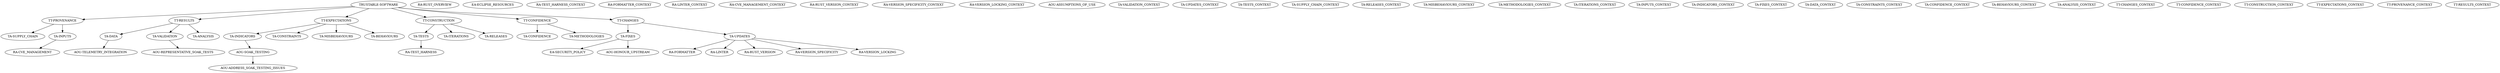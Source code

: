 # This file is automatically generated by dotstop and should not be edited manually.
# Generated using trustable 2025.5.29.

digraph G {
"TT-PROVENANCE" -> "TA-SUPPLY_CHAIN" [sha="8d155472be832a02dc508c2645f2b579fed6cd3375d81da79eb6e72e3529faf1"];
"TA-FIXES" -> "EA-SECURITY_POLICY" [sha="49b2a2fc3c1d3e67f47a522c20d0b4cdc11be5a7cc26a3a3dd67693f4a3b62da"];
"RA-RUST_OVERVIEW" [sha="56ff674344deddc9a57ddd2c2f5e25e92d959ecebb4430b8f53550616d8a89db"];
"EA-ECLIPSE_RESOURCES" [sha=e70d5ff01f4a8374a7947db010175a01d354853f03f2d440aa6f4c8f30cb970c];
"EA-SECURITY_POLICY" [sha="9b9a7520c08f0a25e7c04b0743acaac7ac5c8cb103dc6a9f77287dde74ba105b"];
"TA-TESTS" -> "RA-TEST_HARNESS" [sha="18c7ca56e8874d847e2e180196fae98852aa9658832811905354438bf18dbce5"];
"RA-TEST_HARNESS_CONTEXT" [sha="1a3c4bc77d228289f20c6b7ddcc028489dc9d613c3858f533aae734eedaeea90"];
"RA-TEST_HARNESS" [sha="8a92c1d55473764dd92acdf9c7c3d9bb90fd222d200257e09654c129d3fb58c4"];
"TA-UPDATES" -> "RA-FORMATTER" [sha="8f6be967e10e9c072d131d18c2abddd7a99e8dcdc27b8d9712908fd343955b71"];
"RA-FORMATTER" [sha=e1cec1f1189092a7a610eb3c52879b8f22057ec1177823f552dd016fd1ffbd83];
"RA-FORMATTER_CONTEXT" [sha=ef8e0fc02ef1fd90b62cdf057b37f734f5ee7939bee5e752035be7330fbb8a44];
"TA-UPDATES" -> "RA-LINTER" [sha="4bc816fefe9a87d934060ec613ac13d7d480f427d8b568ee8997c56ad9d105a4"];
"RA-LINTER_CONTEXT" [sha="31502b977b54920c5a3623044000ed43a690d8a91567620d5f2a700847b16faa"];
"RA-LINTER" [sha=d18fb385199783b06be9bbaa66c94a13f7115a856dae1190d839ee3a82783da4];
"TA-INPUTS" -> "RA-CVE_MANAGEMENT" [sha="183f6d0274448b8716254b0c43e90e29c6d5bf477397212ea72b9699a3bcf7e7"];
"RA-CVE_MANAGEMENT_CONTEXT" [sha="4adf515d5e1b38acd63d8f07d22f1ea0ffb1aab8c2e49f93c2a272ced19674de"];
"RA-CVE_MANAGEMENT" [sha=c2a8ead96ef7a6eacae7e20a379ae40f5e5dbdc4a4761880d396d440a83dd20a];
"TA-UPDATES" -> "RA-RUST_VERSION" [sha=dd35c1ea1b9f67cd7eeb83458684244953655acb169e21d07667f6bbe6a3313f];
"TA-UPDATES" -> "RA-VERSION_SPECIFICITY" [sha="3e2d642e8dc61cd0ba1f0566e34ee431ec57fb28a7833bb14462c2cee05a1217"];
"RA-RUST_VERSION_CONTEXT" [sha="59f47289c359a74ed37c24391dd66c649646896fa480cef888083dae710230a5"];
"RA-RUST_VERSION" [sha="805259407164de1640f007ed23579f0a4095cc4a82b987cb31500cc715f8464c"];
"RA-VERSION_SPECIFICITY_CONTEXT" [sha="1a0f2957dee2ea6d8becab9aa110b71c41489aed644de91f2a27aea81b9fa3d4"];
"RA-VERSION_SPECIFICITY" [sha=ac091343911a939d4eed109acbd95bf7a6586445f373c80df39c288ed996aa04];
"RA-VERSION_LOCKING_CONTEXT" [sha=f69a01164337e3c5190a33b46320cd82b0937205f3a78d3717d74b4c75b0ca1d];
"TA-UPDATES" -> "RA-VERSION_LOCKING" [sha="969cb85ea4d653177819e8799cce4099204bb0c2221230e46c1ed7b68e44d12d"];
"RA-VERSION_LOCKING" [sha="7b0f56c1467121ba719a2419de9f34aa2e57bf35bc583de9bb32e473e896df6d"];
"TA-DATA" -> "AOU-TELEMETRY_INTEGRATION" [sha=b51ec551db44e549119e4c1adf12551654c19c0b713379fbbd08a1db9416bde7];
"TA-VALIDATION" -> "AOU-REPRESENTATIVE_SOAK_TESTS" [sha=d9bcaa96e0a5afd3ed76a9b8d34e8e236f7c12ca8abb0955ae39d6ec8eab6257];
"TA-FIXES" -> "AOU-HONOUR_UPSTREAM" [sha="34978fb97af4ff9203167c93b0241ca12975a335355278e1c696eac7c50c78dc"];
"AOU-SOAK_TESTING" -> "AOU-ADDRESS_SOAK_TESTING_ISSUES" [sha=a55c906a7d82ce810b27923163556e1535e227d80e610ef98675a615d8cf442c];
"TA-INDICATORS" -> "AOU-SOAK_TESTING" [sha=f49b0a46745293c69cd975dc6ce3beeaca8cc3e52471cfd2e107f29a0493e619];
"AOU-TELEMETRY_INTEGRATION" [sha=e64316307fec166099333f2549e8a573676285d06d90b255a218ad063d13ba20];
"AOU-REPRESENTATIVE_SOAK_TESTS" [sha="9343dd582a559738d4fb35b8c81916617100c8c7babbefa25eab8be680f25d09"];
"AOU-HONOUR_UPSTREAM" [sha=edef3bcf2a0b2e01362f856d0078bc58fb4147d020399864663520cb0d2dbbd9];
"AOU-ADDRESS_SOAK_TESTING_ISSUES" [sha=c30a707ed898a7826322969e4282fdc05b355adaedb81401d0684f7375bec03d];
"AOU-ASSUMPTIONS_OF_USE" [sha="43d5c67f83919de5b8061535cae6ff9740b52b160090da774da4ff0e567cc4de"];
"AOU-SOAK_TESTING" [sha=b1e25c3f37662a5498e7ea75f07a1257cc867e100fbad039315d1a55f003150c];
"TRUSTABLE-SOFTWARE" -> "TT-RESULTS" [sha="8ebd1a56b1758b78ba8aac3f4edae8522c5aa3f7f78f6e8bf20681a8dc641390"];
"TRUSTABLE-SOFTWARE" -> "TT-PROVENANCE" [sha=cb15a1198883c829414bcbfe8facf185761e76e1829dbd652c6ba43e845baf89];
"TRUSTABLE-SOFTWARE" -> "TT-EXPECTATIONS" [sha="095fa3de9e338cfe70bd170897b0e0f6c4baa562e9e8500af09c0e7113be4a7b"];
"TRUSTABLE-SOFTWARE" -> "TT-CONSTRUCTION" [sha=f0aa867b5e98cf2a613cb41e4c1781ef15c2d474da1256fe52f78143a3568ae3];
"TRUSTABLE-SOFTWARE" -> "TT-CONFIDENCE" [sha="794d2a149d7599a605f199ab0e0d06bcd0c368dd7ca3e0497b097944bb2292d0"];
"TRUSTABLE-SOFTWARE" -> "TT-CHANGES" [sha=e1d4ed97b6c3a3b63449525c756c595ac611378daabf9d391e4ab22eda83431d];
"TRUSTABLE-SOFTWARE" [sha="0ee34ac763c88e239317c910ece9e6c8e7630057d661880a668bce5746e6d0fc"];
"TT-CONFIDENCE" -> "TA-CONFIDENCE" [sha="8da51b08feaf190447b0ef3b81571e0d154d8ae14e5b6b6cdf3f733ba36a4416"];
"TT-CONFIDENCE" -> "TA-METHODOLOGIES" [sha=d851fc98bfe69918102c0fff3126d7868497acd05791ff989e99bd7f5d2c03f4];
"TT-RESULTS" -> "TA-ANALYSIS" [sha=e38dabbcd806b320bc91a14a99c80510402513454d239f2c68970abcc28696b3];
"TT-RESULTS" -> "TA-VALIDATION" [sha="5d01a5f457e49e0ca1bfbe343063210681e45c7ff3a4b408acd10e9e7c8f7442"];
"TT-RESULTS" -> "TA-DATA" [sha=c32ec353c886f8e8453fc81d3c22f79d0c3dd1c49ca61f8e3d667d9cfd2df333];
"TT-EXPECTATIONS" -> "TA-INDICATORS" [sha="02363119362f62b9c3e6964ce8ce1040cc02addc6744bff4988d7b800a325b27"];
"TT-EXPECTATIONS" -> "TA-CONSTRAINTS" [sha="0a27dfbdac555f0bf00df3bf9891ec8e3f0cd21e7b2fc0bef90bf1354bd136bc"];
"TT-EXPECTATIONS" -> "TA-MISBEHAVIOURS" [sha="3ed521c03263953246e4c328058c7a089f69b88fa4032fd7817abbd890112d39"];
"TT-EXPECTATIONS" -> "TA-BEHAVIOURS" [sha=c791907335b64629c40fa3904cb1ee2f90bcd108651d768bfdb5745e77f277a9];
"TT-CHANGES" -> "TA-UPDATES" [sha=e8fdebd723f00411bed32c98a1cd3b047d9f4d45724e29c1a57be00cc1e0c5c3];
"TT-CHANGES" -> "TA-FIXES" [sha="73c42e776c0f2067bec787580363c92032595da75573d5793f13c5e3559d044d"];
"TT-CONSTRUCTION" -> "TA-ITERATIONS" [sha="1365c148e1f8685e0c673a14b5aebb55d3542b6a2aa38614c23051a8cb797625"];
"TT-CONSTRUCTION" -> "TA-RELEASES" [sha="60673fda603b2c0da8ca6828b688e640168a78c53d8ba33d6d92a5943f1ed07a"];
"TT-CONSTRUCTION" -> "TA-TESTS" [sha=ab76e6a5f7779b0b3370f17fbafbbcafb891a5a68a0b01132706bdf737761857];
"TT-PROVENANCE" -> "TA-INPUTS" [sha="2522fb87e9a65707c0cf68f12e2076d40285e40adcbd9e90e92e4919e1deb563"];
"TT-CHANGES" [sha="4a086732b7536c247f46e786c690bc81c34fe82490fda85f0797983d1fa1ba72"];
"TA-VALIDATION_CONTEXT" [sha=a3b86d7cbdd98349ce1e55223d348390f44113e4c32302e0a304b2afa6f73e3d];
"TA-VALIDATION" [sha="20f6d87b89d9fbffe427a734ab70906c26ad787e53032a8c4f4d599227704be6"];
"TA-UPDATES_CONTEXT" [sha="04e9e385faa1a01f354f7077af2378c8487b2d321954b2f9ce3b3c0a110272bd"];
"TA-UPDATES" [sha="44c56d2467ce1ce550e15912c7aaa3ecd4a40a79791857dd9332030bce31f5fa"];
"TA-TESTS_CONTEXT" [sha=fda85ca058ad84df2a3c51f74acd479afd70c2d015a18dbcdcc2ff1dfb7ba860];
"TA-TESTS" [sha=ed86aaf1e6ad848c07f2b0bc94f9aba18939f434198384e66ce539af258fb7f2];
"TA-SUPPLY_CHAIN_CONTEXT" [sha="0b4fca46bde478eff251aa883e0ea721677de456ee7218dc30768bbdabf1ce69"];
"TA-SUPPLY_CHAIN" [sha=a77c65c60bae1a79e053f73b684ea9e9ff69ca2536302a23cfd5e822146debb3];
"TA-RELEASES_CONTEXT" [sha="3bc18d858d82083c47963f251977809baccb0a7d1f49ba0f31d12445eb75278a"];
"TA-RELEASES" [sha="0a9784300799d216ec66c67b32e2a896d8ba654a5ba232f527bf1444f2cafec8"];
"TA-MISBEHAVIOURS_CONTEXT" [sha="86add9c4fcfe0e674b236386efe32497d56084d2d8614dd53f6be048c5596b18"];
"TA-MISBEHAVIOURS" [sha="975a70f96b5d537f3deecb58ed526b8434f18491973e0fb3eaf6fdd8cf615cb6"];
"TA-METHODOLOGIES_CONTEXT" [sha="0895f04437bd2d63d95dbc074a5a3d41d618298beec6a0c45e68dfdbe4d61dc7"];
"TA-METHODOLOGIES" [sha="24d5a7953ffdf99b22eb1d9a8453158a85c8e96c899972d5bc44e4e70ddabcdc"];
"TA-ITERATIONS_CONTEXT" [sha="1cdec75985a4c7132da801f2bf33e10d1a6d6a552870eb4164cbd8a79493ca22"];
"TA-ITERATIONS" [sha="1add795875de0c57b63b29df099bea2177a69a4005280f0fe9ce098015e5e818"];
"TA-INPUTS_CONTEXT" [sha=a703e70c323a20a52f24c4d131430e4287dc2241a501361840940978fa4b403e];
"TA-INPUTS" [sha="02ddde2576c6b4da0b5b642e7a7ed18920d030cea3a79a451132d0c640340432"];
"TA-INDICATORS_CONTEXT" [sha="2cb8fdcf78f6e4d3420dae450f222f0099cbb5c5c8d9536d8203af2d44f3f5c6"];
"TA-INDICATORS" [sha=a5392ef1e3e40d82ef9a304d1304bf007fa85d961ab8ea268231cb212d763477];
"TA-FIXES_CONTEXT" [sha=c0e9a11cc56994cc5ee09c836bde241c226ac0abcdcd828d99af7d36f832190a];
"TA-FIXES" [sha="08f069034d1399c43c4321c5f05de72125f4155a8b68b9bbb2029cb679e6ad48"];
"TA-DATA_CONTEXT" [sha=c3da4727e428551f7413af7518fc5b491dda4b265c0dbb162281f80f832b212e];
"TA-DATA" [sha="796e4b5851340906568a47c4436c1fa67ca1c48c98a8b6a16b19283d04cea799"];
"TA-CONSTRAINTS_CONTEXT" [sha="141a016317a79350d678c61f0f27245624d058637c2d739882cc4ab2db3bf272"];
"TA-CONSTRAINTS" [sha=b6a7e9f9303c4d00b4cc7a9105b9371a0bbdbd6dfbdd19eb6a121d73f4e98d16];
"TA-CONFIDENCE_CONTEXT" [sha="2f2401a55b205031c9155fe649bd496081672bad5bba909d751d08fcbfa1880e"];
"TA-CONFIDENCE" [sha="61e0823f84462427ef0afb4f121fbeb91671867bb1c31ebf36c126415fa34fef"];
"TA-BEHAVIOURS_CONTEXT" [sha="19cec9808abed250aac6836d8b2291ded76c22a8648a3a2b0e8854c6fe2659d3"];
"TA-BEHAVIOURS" [sha="5d4efe1fa03929829eca8f81199d71ad49d0923f3dada54dbbe2c59b96416246"];
"TA-ANALYSIS_CONTEXT" [sha=f2115fc7084eeca6535a7d273c9508a17e732a2c417ab41a3ece0bb8cf8cfea9];
"TA-ANALYSIS" [sha="76cb774300c75d7b6a24c872fe691f2f0cd1d36cc4a2493e835f6b861bc79c34"];
"TT-CHANGES_CONTEXT" [sha=d044998e53c72c7ffb7213c181691770df8ca6550ab47b65849dd31ed61e9eca];
"TT-CONFIDENCE_CONTEXT" [sha="79aa858899753cf66adbc01c5149787e83878dfc8643db67e8afd6a08dfc038a"];
"TT-CONSTRUCTION_CONTEXT" [sha="5b68fe431bf979b6cc53dd701f37d61e212c5d21f28b40bea0aae3881e540082"];
"TT-EXPECTATIONS_CONTEXT" [sha="5a11a140bed063bce07dd3d20de386d2f4869dee72227bb8eb3e9c96998423ce"];
"TT-PROVENANCE_CONTEXT" [sha=cce7333a585814fed3fbee29e16c13efc19c575637d5393897f18f72ce0b5f41];
"TT-RESULTS_CONTEXT" [sha="767428792ccf9d14c7ce2529f0abaa0f8622ce28d8bbd245edd36db87279f4d3"];
"TT-RESULTS" [sha="5249bb84a61c58ef002ab86edba14ea9bc7f573f2a781626b995d79efc378ff2"];
"TT-PROVENANCE" [sha=a772c4dca5a5ce2480dbebc588ef6a8f979b98ed9f021937cb2d72384bee163b];
"TT-EXPECTATIONS" [sha=eb3b99bc2977f2e8039b7c51cb03d0c22024119fbd59c0a71b79873fae9d1547];
"TT-CONSTRUCTION" [sha=a8dba34d078e9e6346a32719778f8a21c5ab4fef561575ef684d0bb361a39e85];
"TT-CONFIDENCE" [sha=d3766ae21be69dc9751d87cb2e797a2cde7eaa894e9e4a8b93052894ddbff963];
}
